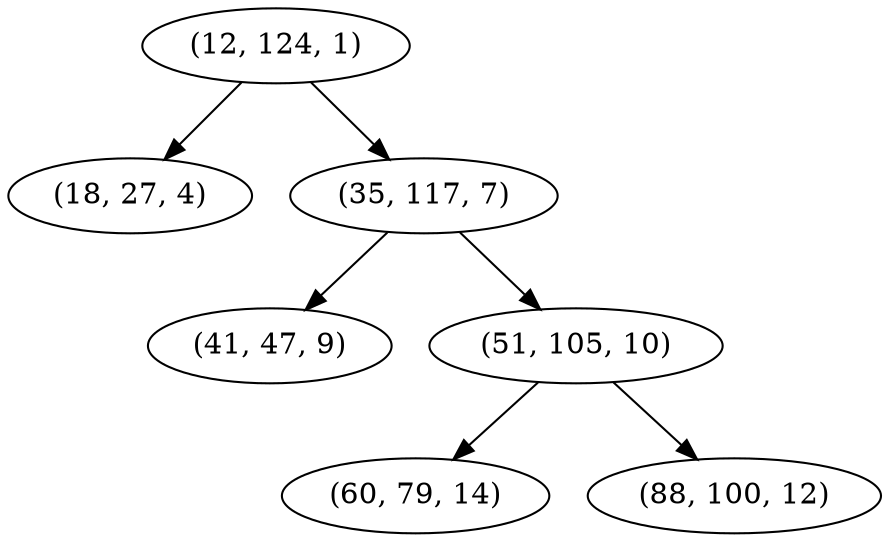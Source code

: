 digraph tree {
    "(12, 124, 1)";
    "(18, 27, 4)";
    "(35, 117, 7)";
    "(41, 47, 9)";
    "(51, 105, 10)";
    "(60, 79, 14)";
    "(88, 100, 12)";
    "(12, 124, 1)" -> "(18, 27, 4)";
    "(12, 124, 1)" -> "(35, 117, 7)";
    "(35, 117, 7)" -> "(41, 47, 9)";
    "(35, 117, 7)" -> "(51, 105, 10)";
    "(51, 105, 10)" -> "(60, 79, 14)";
    "(51, 105, 10)" -> "(88, 100, 12)";
}
